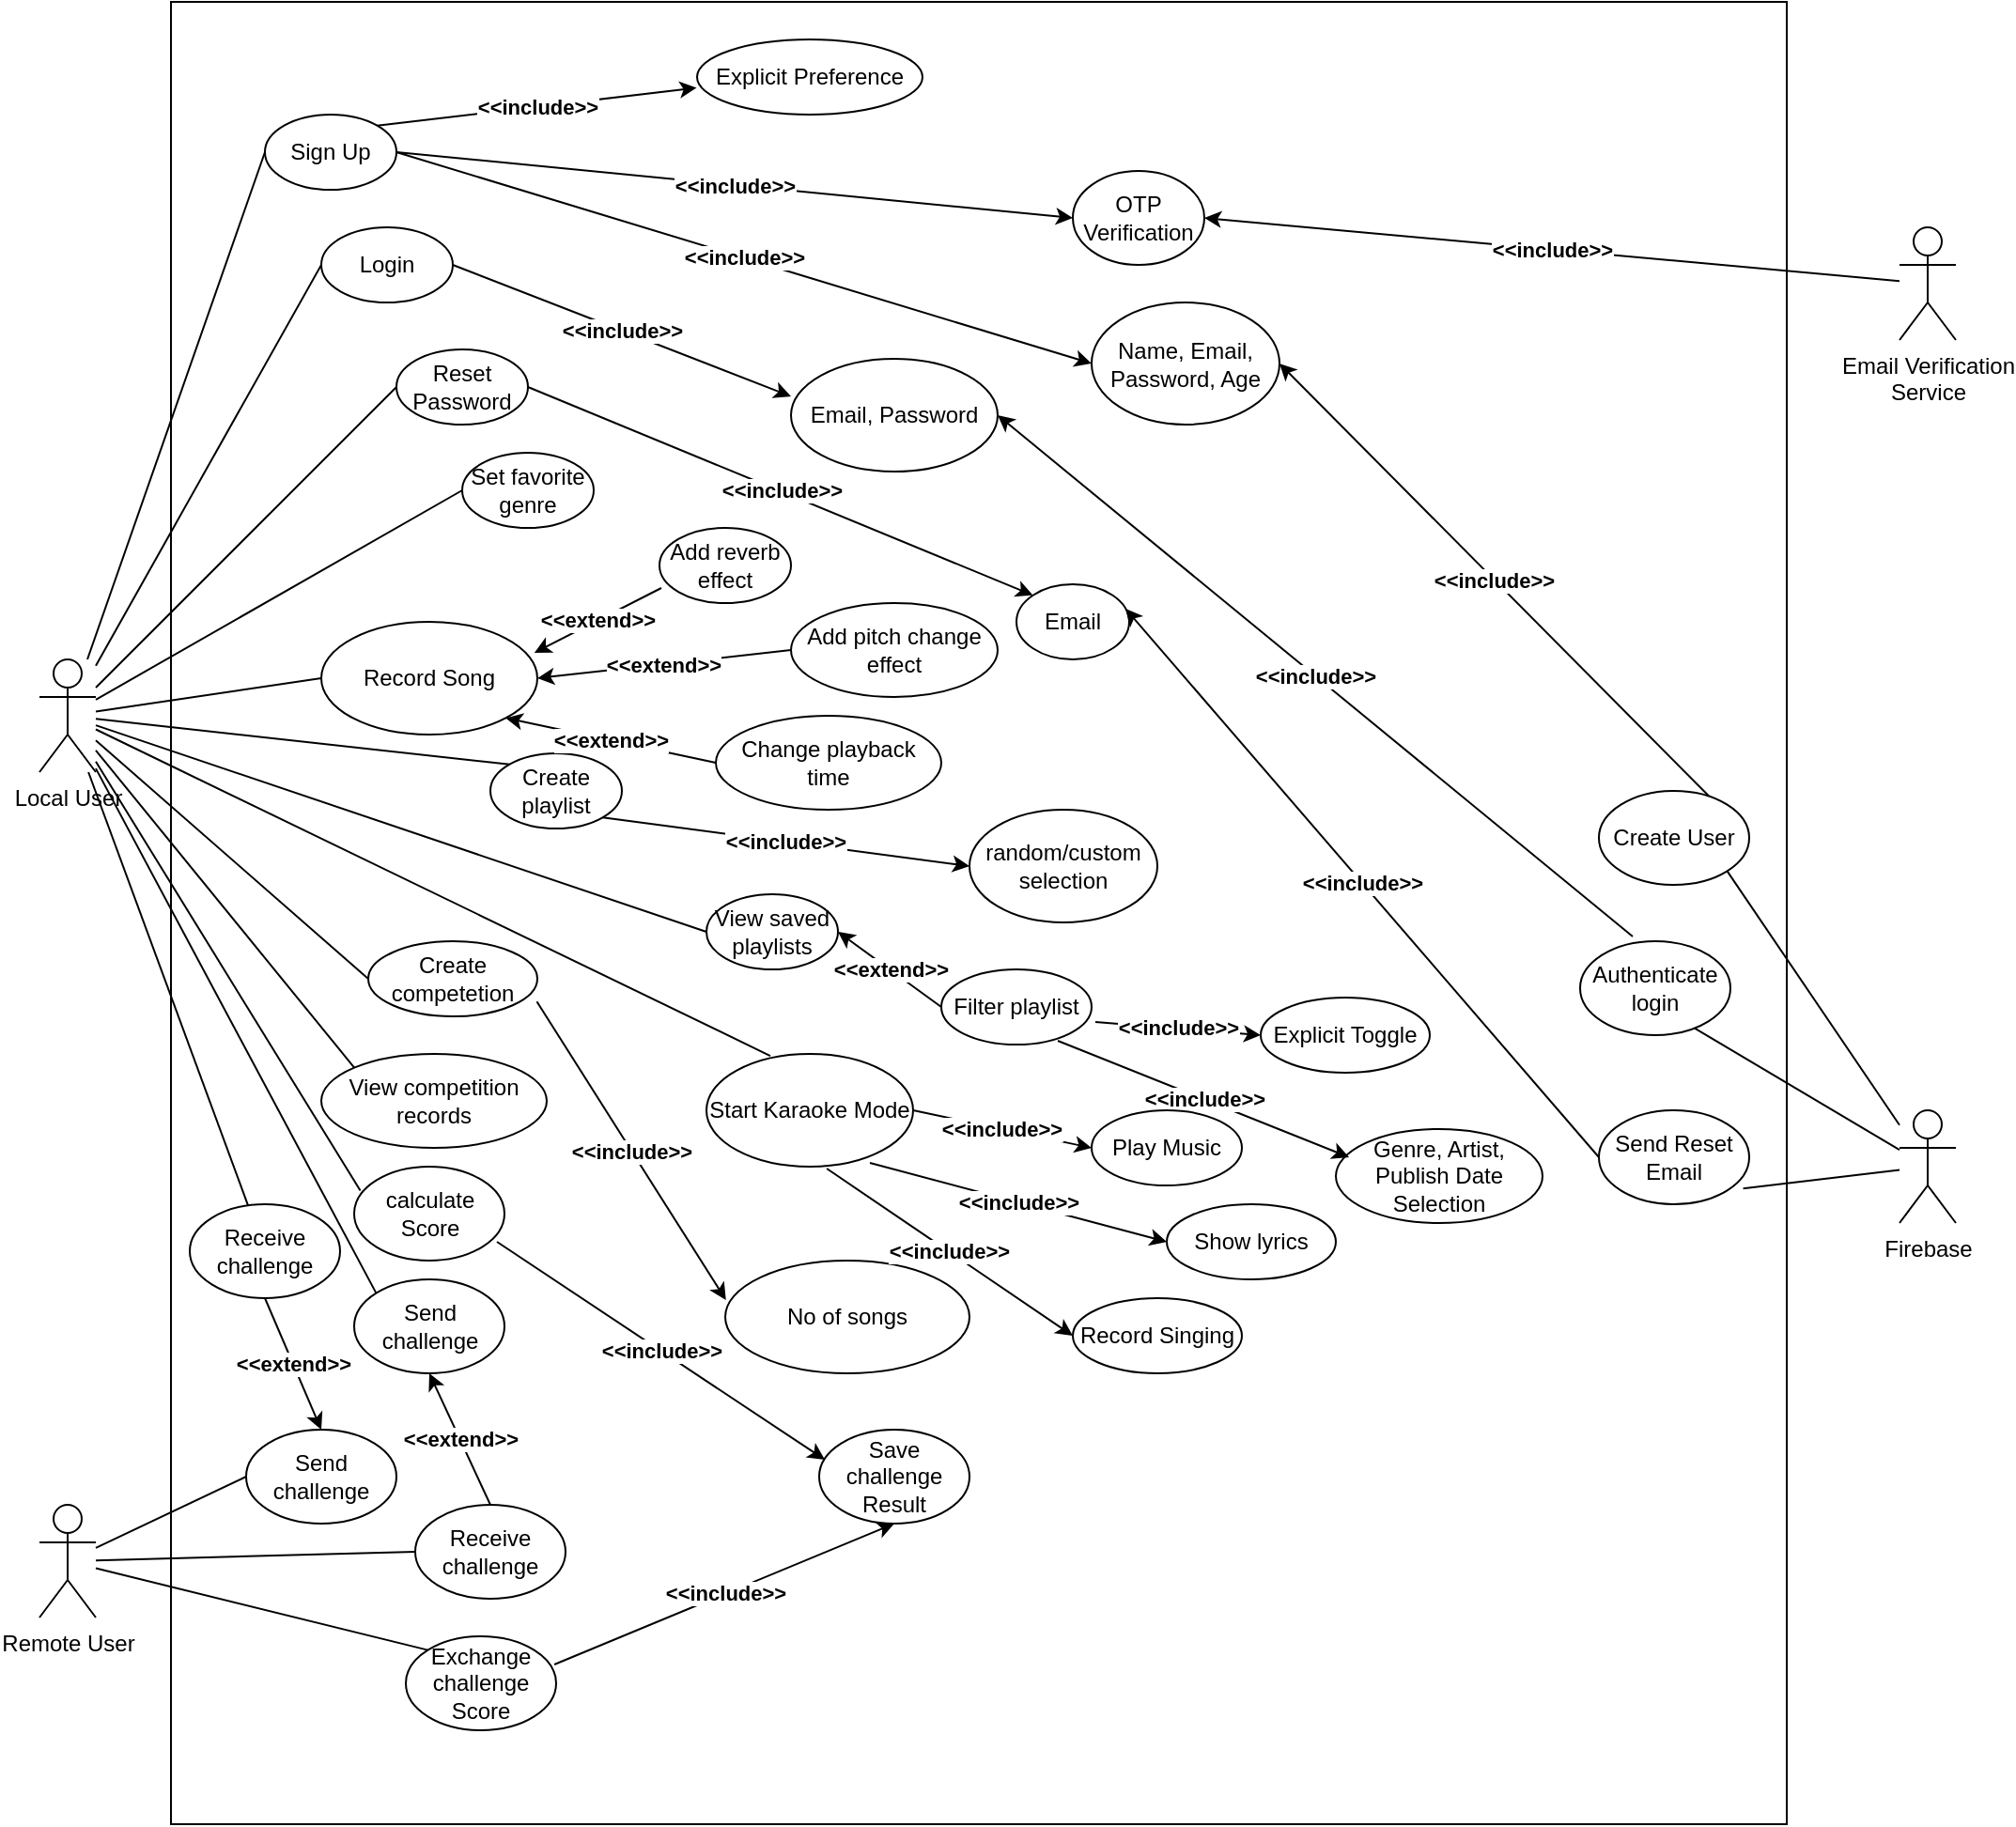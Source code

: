 <mxfile version="17.1.3" type="github">
  <diagram id="2ZfzH0S7zcMxqfZ5n5ro" name="Page-1">
    <mxGraphModel dx="784" dy="1104" grid="1" gridSize="10" guides="1" tooltips="1" connect="1" arrows="1" fold="1" page="1" pageScale="1" pageWidth="1100" pageHeight="1100" math="0" shadow="0">
      <root>
        <mxCell id="0" />
        <mxCell id="1" parent="0" />
        <mxCell id="YbTaxgyRkn1RMPvg63sF-40" value="" style="rounded=0;whiteSpace=wrap;html=1;fillColor=none;" vertex="1" parent="1">
          <mxGeometry x="110" y="40" width="860" height="970" as="geometry" />
        </mxCell>
        <mxCell id="YbTaxgyRkn1RMPvg63sF-2" value="Local User" style="shape=umlActor;verticalLabelPosition=bottom;verticalAlign=top;html=1;outlineConnect=0;fillColor=none;" vertex="1" parent="1">
          <mxGeometry x="40" y="390" width="30" height="60" as="geometry" />
        </mxCell>
        <mxCell id="YbTaxgyRkn1RMPvg63sF-6" value="Reset Password" style="ellipse;whiteSpace=wrap;html=1;fillColor=none;" vertex="1" parent="1">
          <mxGeometry x="230" y="225" width="70" height="40" as="geometry" />
        </mxCell>
        <mxCell id="YbTaxgyRkn1RMPvg63sF-7" value="Login" style="ellipse;whiteSpace=wrap;html=1;fillColor=none;" vertex="1" parent="1">
          <mxGeometry x="190" y="160" width="70" height="40" as="geometry" />
        </mxCell>
        <mxCell id="YbTaxgyRkn1RMPvg63sF-8" value="Sign Up" style="ellipse;whiteSpace=wrap;html=1;fillColor=none;" vertex="1" parent="1">
          <mxGeometry x="160" y="100" width="70" height="40" as="geometry" />
        </mxCell>
        <mxCell id="YbTaxgyRkn1RMPvg63sF-9" value="Name, Email, Password, Age" style="ellipse;whiteSpace=wrap;html=1;fillColor=none;" vertex="1" parent="1">
          <mxGeometry x="600" y="200" width="100" height="65" as="geometry" />
        </mxCell>
        <mxCell id="YbTaxgyRkn1RMPvg63sF-10" value="Email, Password" style="ellipse;whiteSpace=wrap;html=1;fillColor=none;" vertex="1" parent="1">
          <mxGeometry x="440" y="230" width="110" height="60" as="geometry" />
        </mxCell>
        <object label="&amp;lt;&amp;lt;include&amp;gt;&amp;gt;" id="YbTaxgyRkn1RMPvg63sF-28">
          <mxCell style="endArrow=classic;html=1;rounded=0;exitX=1;exitY=0.5;exitDx=0;exitDy=0;entryX=0;entryY=0.5;entryDx=0;entryDy=0;fontStyle=1" edge="1" parent="1" source="YbTaxgyRkn1RMPvg63sF-8" target="YbTaxgyRkn1RMPvg63sF-9">
            <mxGeometry width="50" height="50" relative="1" as="geometry">
              <mxPoint x="340" y="340" as="sourcePoint" />
              <mxPoint x="390" y="290" as="targetPoint" />
            </mxGeometry>
          </mxCell>
        </object>
        <mxCell id="YbTaxgyRkn1RMPvg63sF-37" value="&amp;lt;&amp;lt;include&amp;gt;&amp;gt;" style="endArrow=classic;html=1;rounded=0;exitX=1;exitY=0.5;exitDx=0;exitDy=0;fontStyle=1;entryX=0;entryY=0.333;entryDx=0;entryDy=0;entryPerimeter=0;" edge="1" parent="1" source="YbTaxgyRkn1RMPvg63sF-7" target="YbTaxgyRkn1RMPvg63sF-10">
          <mxGeometry width="50" height="50" relative="1" as="geometry">
            <mxPoint x="260" y="280" as="sourcePoint" />
            <mxPoint x="430" y="330" as="targetPoint" />
          </mxGeometry>
        </mxCell>
        <mxCell id="YbTaxgyRkn1RMPvg63sF-38" value="&amp;lt;&amp;lt;include&amp;gt;&amp;gt;" style="endArrow=classic;html=1;rounded=0;exitX=1;exitY=0.5;exitDx=0;exitDy=0;entryX=0;entryY=0;entryDx=0;entryDy=0;fontStyle=1" edge="1" parent="1" source="YbTaxgyRkn1RMPvg63sF-6" target="YbTaxgyRkn1RMPvg63sF-58">
          <mxGeometry width="50" height="50" relative="1" as="geometry">
            <mxPoint x="270" y="290" as="sourcePoint" />
            <mxPoint x="470" y="364" as="targetPoint" />
          </mxGeometry>
        </mxCell>
        <mxCell id="YbTaxgyRkn1RMPvg63sF-41" value="Explicit Preference" style="ellipse;whiteSpace=wrap;html=1;fillColor=none;" vertex="1" parent="1">
          <mxGeometry x="390" y="60" width="120" height="40" as="geometry" />
        </mxCell>
        <object label="&amp;lt;&amp;lt;include&amp;gt;&amp;gt;" id="YbTaxgyRkn1RMPvg63sF-42">
          <mxCell style="endArrow=classic;html=1;rounded=0;exitX=1;exitY=0;exitDx=0;exitDy=0;entryX=-0.002;entryY=0.644;entryDx=0;entryDy=0;fontStyle=1;entryPerimeter=0;" edge="1" parent="1" source="YbTaxgyRkn1RMPvg63sF-8" target="YbTaxgyRkn1RMPvg63sF-41">
            <mxGeometry width="50" height="50" relative="1" as="geometry">
              <mxPoint x="260.0" y="280.0" as="sourcePoint" />
              <mxPoint x="470.0" y="280.0" as="targetPoint" />
            </mxGeometry>
          </mxCell>
        </object>
        <mxCell id="YbTaxgyRkn1RMPvg63sF-43" value="Set favorite genre" style="ellipse;whiteSpace=wrap;html=1;fillColor=none;" vertex="1" parent="1">
          <mxGeometry x="265" y="280" width="70" height="40" as="geometry" />
        </mxCell>
        <mxCell id="YbTaxgyRkn1RMPvg63sF-46" value="" style="endArrow=none;html=1;rounded=0;entryX=0;entryY=0.5;entryDx=0;entryDy=0;" edge="1" parent="1" source="YbTaxgyRkn1RMPvg63sF-2" target="YbTaxgyRkn1RMPvg63sF-43">
          <mxGeometry width="50" height="50" relative="1" as="geometry">
            <mxPoint x="380" y="660" as="sourcePoint" />
            <mxPoint x="430" y="610" as="targetPoint" />
          </mxGeometry>
        </mxCell>
        <mxCell id="YbTaxgyRkn1RMPvg63sF-47" value="" style="endArrow=none;html=1;rounded=0;entryX=0;entryY=0.5;entryDx=0;entryDy=0;" edge="1" parent="1" source="YbTaxgyRkn1RMPvg63sF-2" target="YbTaxgyRkn1RMPvg63sF-6">
          <mxGeometry width="50" height="50" relative="1" as="geometry">
            <mxPoint x="110" y="348.947" as="sourcePoint" />
            <mxPoint x="190.0" y="450.0" as="targetPoint" />
          </mxGeometry>
        </mxCell>
        <mxCell id="YbTaxgyRkn1RMPvg63sF-48" value="" style="endArrow=none;html=1;rounded=0;entryX=0;entryY=0.5;entryDx=0;entryDy=0;" edge="1" parent="1" source="YbTaxgyRkn1RMPvg63sF-2" target="YbTaxgyRkn1RMPvg63sF-8">
          <mxGeometry width="50" height="50" relative="1" as="geometry">
            <mxPoint x="120" y="358.947" as="sourcePoint" />
            <mxPoint x="200.0" y="460.0" as="targetPoint" />
          </mxGeometry>
        </mxCell>
        <mxCell id="YbTaxgyRkn1RMPvg63sF-49" value="" style="endArrow=none;html=1;rounded=0;entryX=0;entryY=0.5;entryDx=0;entryDy=0;" edge="1" parent="1" source="YbTaxgyRkn1RMPvg63sF-2" target="YbTaxgyRkn1RMPvg63sF-7">
          <mxGeometry width="50" height="50" relative="1" as="geometry">
            <mxPoint x="130" y="368.947" as="sourcePoint" />
            <mxPoint x="210.0" y="470.0" as="targetPoint" />
          </mxGeometry>
        </mxCell>
        <mxCell id="YbTaxgyRkn1RMPvg63sF-50" value="View saved playlists" style="ellipse;whiteSpace=wrap;html=1;fillColor=none;" vertex="1" parent="1">
          <mxGeometry x="395" y="515" width="70" height="40" as="geometry" />
        </mxCell>
        <mxCell id="YbTaxgyRkn1RMPvg63sF-51" value="View competition records" style="ellipse;whiteSpace=wrap;html=1;fillColor=none;" vertex="1" parent="1">
          <mxGeometry x="190" y="600" width="120" height="50" as="geometry" />
        </mxCell>
        <mxCell id="YbTaxgyRkn1RMPvg63sF-52" value="" style="endArrow=none;html=1;rounded=0;entryX=0;entryY=0.5;entryDx=0;entryDy=0;" edge="1" parent="1" source="YbTaxgyRkn1RMPvg63sF-2" target="YbTaxgyRkn1RMPvg63sF-50">
          <mxGeometry width="50" height="50" relative="1" as="geometry">
            <mxPoint x="110" y="337.5" as="sourcePoint" />
            <mxPoint x="255" y="410.0" as="targetPoint" />
          </mxGeometry>
        </mxCell>
        <mxCell id="YbTaxgyRkn1RMPvg63sF-53" value="" style="endArrow=none;html=1;rounded=0;entryX=0;entryY=0;entryDx=0;entryDy=0;" edge="1" parent="1" source="YbTaxgyRkn1RMPvg63sF-2" target="YbTaxgyRkn1RMPvg63sF-51">
          <mxGeometry width="50" height="50" relative="1" as="geometry">
            <mxPoint x="120" y="347.5" as="sourcePoint" />
            <mxPoint x="265" y="420.0" as="targetPoint" />
          </mxGeometry>
        </mxCell>
        <mxCell id="YbTaxgyRkn1RMPvg63sF-54" value="Create playlist" style="ellipse;whiteSpace=wrap;html=1;fillColor=none;" vertex="1" parent="1">
          <mxGeometry x="280" y="440" width="70" height="40" as="geometry" />
        </mxCell>
        <mxCell id="YbTaxgyRkn1RMPvg63sF-55" value="" style="endArrow=none;html=1;rounded=0;entryX=0;entryY=0;entryDx=0;entryDy=0;" edge="1" parent="1" source="YbTaxgyRkn1RMPvg63sF-2" target="YbTaxgyRkn1RMPvg63sF-54">
          <mxGeometry width="50" height="50" relative="1" as="geometry">
            <mxPoint x="380" y="660" as="sourcePoint" />
            <mxPoint x="430" y="610" as="targetPoint" />
          </mxGeometry>
        </mxCell>
        <mxCell id="YbTaxgyRkn1RMPvg63sF-56" value="Create competetion" style="ellipse;whiteSpace=wrap;html=1;fillColor=none;" vertex="1" parent="1">
          <mxGeometry x="215" y="540" width="90" height="40" as="geometry" />
        </mxCell>
        <mxCell id="YbTaxgyRkn1RMPvg63sF-57" value="" style="endArrow=none;html=1;rounded=0;entryX=0;entryY=0.5;entryDx=0;entryDy=0;" edge="1" parent="1" source="YbTaxgyRkn1RMPvg63sF-2" target="YbTaxgyRkn1RMPvg63sF-56">
          <mxGeometry width="50" height="50" relative="1" as="geometry">
            <mxPoint x="109.082" y="360.0" as="sourcePoint" />
            <mxPoint x="210.0" y="575.0" as="targetPoint" />
          </mxGeometry>
        </mxCell>
        <mxCell id="YbTaxgyRkn1RMPvg63sF-58" value="Email" style="ellipse;whiteSpace=wrap;html=1;fillColor=none;" vertex="1" parent="1">
          <mxGeometry x="560" y="350" width="60" height="40" as="geometry" />
        </mxCell>
        <mxCell id="YbTaxgyRkn1RMPvg63sF-59" value="OTP Verification" style="ellipse;whiteSpace=wrap;html=1;fillColor=none;" vertex="1" parent="1">
          <mxGeometry x="590" y="130" width="70" height="50" as="geometry" />
        </mxCell>
        <object label="&amp;lt;&amp;lt;include&amp;gt;&amp;gt;" id="YbTaxgyRkn1RMPvg63sF-60">
          <mxCell style="endArrow=classic;html=1;rounded=0;exitX=1;exitY=0.5;exitDx=0;exitDy=0;entryX=0;entryY=0.5;entryDx=0;entryDy=0;fontStyle=1" edge="1" parent="1" source="YbTaxgyRkn1RMPvg63sF-8" target="YbTaxgyRkn1RMPvg63sF-59">
            <mxGeometry width="50" height="50" relative="1" as="geometry">
              <mxPoint x="210" y="250.0" as="sourcePoint" />
              <mxPoint x="360.0" y="297.5" as="targetPoint" />
            </mxGeometry>
          </mxCell>
        </object>
        <mxCell id="YbTaxgyRkn1RMPvg63sF-62" value="Email Verification&lt;br&gt;Service" style="shape=umlActor;verticalLabelPosition=bottom;verticalAlign=top;html=1;outlineConnect=0;fillColor=none;" vertex="1" parent="1">
          <mxGeometry x="1030" y="160" width="30" height="60" as="geometry" />
        </mxCell>
        <object label="&amp;lt;&amp;lt;include&amp;gt;&amp;gt;" id="YbTaxgyRkn1RMPvg63sF-65">
          <mxCell style="endArrow=classic;html=1;rounded=0;entryX=1;entryY=0.5;entryDx=0;entryDy=0;fontStyle=1" edge="1" parent="1" source="YbTaxgyRkn1RMPvg63sF-62" target="YbTaxgyRkn1RMPvg63sF-59">
            <mxGeometry width="50" height="50" relative="1" as="geometry">
              <mxPoint x="510" y="135.0" as="sourcePoint" />
              <mxPoint x="660.0" y="182.5" as="targetPoint" />
            </mxGeometry>
          </mxCell>
        </object>
        <mxCell id="YbTaxgyRkn1RMPvg63sF-70" value="Remote User" style="shape=umlActor;verticalLabelPosition=bottom;verticalAlign=top;html=1;outlineConnect=0;fillColor=none;" vertex="1" parent="1">
          <mxGeometry x="40" y="840" width="30" height="60" as="geometry" />
        </mxCell>
        <mxCell id="YbTaxgyRkn1RMPvg63sF-71" value="random/custom selection" style="ellipse;whiteSpace=wrap;html=1;fillColor=none;" vertex="1" parent="1">
          <mxGeometry x="535" y="470" width="100" height="60" as="geometry" />
        </mxCell>
        <mxCell id="YbTaxgyRkn1RMPvg63sF-72" value="&amp;lt;&amp;lt;include&amp;gt;&amp;gt;" style="endArrow=classic;html=1;rounded=0;exitX=1;exitY=1;exitDx=0;exitDy=0;entryX=0;entryY=0.5;entryDx=0;entryDy=0;fontStyle=1" edge="1" parent="1" source="YbTaxgyRkn1RMPvg63sF-54" target="YbTaxgyRkn1RMPvg63sF-71">
          <mxGeometry width="50" height="50" relative="1" as="geometry">
            <mxPoint x="340" y="530.0" as="sourcePoint" />
            <mxPoint x="438.998" y="565.719" as="targetPoint" />
          </mxGeometry>
        </mxCell>
        <mxCell id="YbTaxgyRkn1RMPvg63sF-73" value="No of songs" style="ellipse;whiteSpace=wrap;html=1;fillColor=none;" vertex="1" parent="1">
          <mxGeometry x="405" y="710" width="130" height="60" as="geometry" />
        </mxCell>
        <mxCell id="YbTaxgyRkn1RMPvg63sF-74" value="&amp;lt;&amp;lt;include&amp;gt;&amp;gt;" style="endArrow=classic;html=1;rounded=0;exitX=0.997;exitY=0.804;exitDx=0;exitDy=0;entryX=0.003;entryY=0.35;entryDx=0;entryDy=0;fontStyle=1;exitPerimeter=0;entryPerimeter=0;" edge="1" parent="1" source="YbTaxgyRkn1RMPvg63sF-56" target="YbTaxgyRkn1RMPvg63sF-73">
          <mxGeometry width="50" height="50" relative="1" as="geometry">
            <mxPoint x="274.711" y="540.002" as="sourcePoint" />
            <mxPoint x="375.28" y="565.68" as="targetPoint" />
          </mxGeometry>
        </mxCell>
        <mxCell id="YbTaxgyRkn1RMPvg63sF-75" value="Filter playlist" style="ellipse;whiteSpace=wrap;html=1;fillColor=none;" vertex="1" parent="1">
          <mxGeometry x="520" y="555" width="80" height="40" as="geometry" />
        </mxCell>
        <mxCell id="YbTaxgyRkn1RMPvg63sF-76" value="&amp;lt;&amp;lt;extend&amp;gt;&amp;gt;" style="endArrow=classic;html=1;rounded=0;exitX=0;exitY=0.5;exitDx=0;exitDy=0;entryX=1;entryY=0.5;entryDx=0;entryDy=0;fontStyle=1" edge="1" parent="1" source="YbTaxgyRkn1RMPvg63sF-75" target="YbTaxgyRkn1RMPvg63sF-50">
          <mxGeometry width="50" height="50" relative="1" as="geometry">
            <mxPoint x="390.001" y="444.322" as="sourcePoint" />
            <mxPoint x="490.57" y="470.0" as="targetPoint" />
          </mxGeometry>
        </mxCell>
        <mxCell id="YbTaxgyRkn1RMPvg63sF-77" value="Send challenge" style="ellipse;whiteSpace=wrap;html=1;fillColor=none;" vertex="1" parent="1">
          <mxGeometry x="150" y="800" width="80" height="50" as="geometry" />
        </mxCell>
        <mxCell id="YbTaxgyRkn1RMPvg63sF-78" value="Receive challenge" style="ellipse;whiteSpace=wrap;html=1;fillColor=none;" vertex="1" parent="1">
          <mxGeometry x="240" y="840" width="80" height="50" as="geometry" />
        </mxCell>
        <mxCell id="YbTaxgyRkn1RMPvg63sF-79" value="Receive challenge" style="ellipse;whiteSpace=wrap;html=1;fillColor=none;" vertex="1" parent="1">
          <mxGeometry x="120" y="680" width="80" height="50" as="geometry" />
        </mxCell>
        <mxCell id="YbTaxgyRkn1RMPvg63sF-80" value="Send challenge" style="ellipse;whiteSpace=wrap;html=1;fillColor=none;" vertex="1" parent="1">
          <mxGeometry x="207.5" y="720" width="80" height="50" as="geometry" />
        </mxCell>
        <mxCell id="YbTaxgyRkn1RMPvg63sF-82" value="" style="endArrow=none;html=1;rounded=0;entryX=0;entryY=0;entryDx=0;entryDy=0;" edge="1" parent="1" source="YbTaxgyRkn1RMPvg63sF-2" target="YbTaxgyRkn1RMPvg63sF-80">
          <mxGeometry width="50" height="50" relative="1" as="geometry">
            <mxPoint x="40" y="429.997" as="sourcePoint" />
            <mxPoint x="205" y="640.83" as="targetPoint" />
          </mxGeometry>
        </mxCell>
        <mxCell id="YbTaxgyRkn1RMPvg63sF-83" value="" style="endArrow=none;html=1;rounded=0;" edge="1" parent="1" source="YbTaxgyRkn1RMPvg63sF-2" target="YbTaxgyRkn1RMPvg63sF-79">
          <mxGeometry width="50" height="50" relative="1" as="geometry">
            <mxPoint x="90" y="399.167" as="sourcePoint" />
            <mxPoint x="255" y="610" as="targetPoint" />
          </mxGeometry>
        </mxCell>
        <mxCell id="YbTaxgyRkn1RMPvg63sF-84" value="" style="endArrow=none;html=1;rounded=0;entryX=0;entryY=0.5;entryDx=0;entryDy=0;" edge="1" parent="1" source="YbTaxgyRkn1RMPvg63sF-70" target="YbTaxgyRkn1RMPvg63sF-78">
          <mxGeometry width="50" height="50" relative="1" as="geometry">
            <mxPoint x="100" y="289.167" as="sourcePoint" />
            <mxPoint x="265" y="500" as="targetPoint" />
          </mxGeometry>
        </mxCell>
        <mxCell id="YbTaxgyRkn1RMPvg63sF-85" value="" style="endArrow=none;html=1;rounded=0;entryX=0;entryY=0.5;entryDx=0;entryDy=0;" edge="1" parent="1" source="YbTaxgyRkn1RMPvg63sF-70" target="YbTaxgyRkn1RMPvg63sF-77">
          <mxGeometry width="50" height="50" relative="1" as="geometry">
            <mxPoint x="80" y="669.318" as="sourcePoint" />
            <mxPoint x="175" y="665" as="targetPoint" />
          </mxGeometry>
        </mxCell>
        <mxCell id="YbTaxgyRkn1RMPvg63sF-88" value="Firebase" style="shape=umlActor;verticalLabelPosition=bottom;verticalAlign=top;html=1;outlineConnect=0;fillColor=none;" vertex="1" parent="1">
          <mxGeometry x="1030" y="630" width="30" height="60" as="geometry" />
        </mxCell>
        <mxCell id="YbTaxgyRkn1RMPvg63sF-91" value="calculate Score" style="ellipse;whiteSpace=wrap;html=1;fillColor=none;" vertex="1" parent="1">
          <mxGeometry x="207.5" y="660" width="80" height="50" as="geometry" />
        </mxCell>
        <mxCell id="YbTaxgyRkn1RMPvg63sF-93" value="" style="endArrow=none;html=1;rounded=0;exitX=0.041;exitY=0.255;exitDx=0;exitDy=0;exitPerimeter=0;" edge="1" parent="1" source="YbTaxgyRkn1RMPvg63sF-91" target="YbTaxgyRkn1RMPvg63sF-2">
          <mxGeometry width="50" height="50" relative="1" as="geometry">
            <mxPoint x="390" y="710" as="sourcePoint" />
            <mxPoint x="440" y="660" as="targetPoint" />
          </mxGeometry>
        </mxCell>
        <mxCell id="YbTaxgyRkn1RMPvg63sF-94" value="Exchange challenge Score" style="ellipse;whiteSpace=wrap;html=1;fillColor=none;" vertex="1" parent="1">
          <mxGeometry x="235" y="910" width="80" height="50" as="geometry" />
        </mxCell>
        <mxCell id="YbTaxgyRkn1RMPvg63sF-95" value="" style="endArrow=none;html=1;rounded=0;entryX=0;entryY=0;entryDx=0;entryDy=0;" edge="1" parent="1" source="YbTaxgyRkn1RMPvg63sF-70" target="YbTaxgyRkn1RMPvg63sF-94">
          <mxGeometry width="50" height="50" relative="1" as="geometry">
            <mxPoint x="80" y="679.667" as="sourcePoint" />
            <mxPoint x="290.0" y="815" as="targetPoint" />
          </mxGeometry>
        </mxCell>
        <mxCell id="YbTaxgyRkn1RMPvg63sF-96" value="Authenticate login" style="ellipse;whiteSpace=wrap;html=1;fillColor=none;" vertex="1" parent="1">
          <mxGeometry x="860" y="540" width="80" height="50" as="geometry" />
        </mxCell>
        <mxCell id="YbTaxgyRkn1RMPvg63sF-97" value="&amp;lt;&amp;lt;include&amp;gt;&amp;gt;" style="endArrow=classic;html=1;rounded=0;entryX=1;entryY=0.5;entryDx=0;entryDy=0;exitX=0.35;exitY=-0.051;exitDx=0;exitDy=0;exitPerimeter=0;fontStyle=1;endFill=1;" edge="1" parent="1" source="YbTaxgyRkn1RMPvg63sF-96" target="YbTaxgyRkn1RMPvg63sF-10">
          <mxGeometry width="50" height="50" relative="1" as="geometry">
            <mxPoint x="390" y="710" as="sourcePoint" />
            <mxPoint x="440" y="660" as="targetPoint" />
          </mxGeometry>
        </mxCell>
        <mxCell id="YbTaxgyRkn1RMPvg63sF-98" value="" style="endArrow=none;html=1;rounded=0;entryX=0.762;entryY=0.926;entryDx=0;entryDy=0;entryPerimeter=0;" edge="1" parent="1" source="YbTaxgyRkn1RMPvg63sF-88" target="YbTaxgyRkn1RMPvg63sF-96">
          <mxGeometry width="50" height="50" relative="1" as="geometry">
            <mxPoint x="390" y="590" as="sourcePoint" />
            <mxPoint x="440" y="540" as="targetPoint" />
          </mxGeometry>
        </mxCell>
        <mxCell id="YbTaxgyRkn1RMPvg63sF-99" value="Create User" style="ellipse;whiteSpace=wrap;html=1;fillColor=none;" vertex="1" parent="1">
          <mxGeometry x="870" y="460" width="80" height="50" as="geometry" />
        </mxCell>
        <mxCell id="YbTaxgyRkn1RMPvg63sF-100" value="" style="endArrow=none;html=1;rounded=0;entryX=1;entryY=1;entryDx=0;entryDy=0;" edge="1" parent="1" source="YbTaxgyRkn1RMPvg63sF-88" target="YbTaxgyRkn1RMPvg63sF-99">
          <mxGeometry width="50" height="50" relative="1" as="geometry">
            <mxPoint x="390" y="590" as="sourcePoint" />
            <mxPoint x="440" y="540" as="targetPoint" />
          </mxGeometry>
        </mxCell>
        <mxCell id="YbTaxgyRkn1RMPvg63sF-101" value="&amp;lt;&amp;lt;include&amp;gt;&amp;gt;" style="endArrow=classic;html=1;rounded=0;exitX=0.732;exitY=0.055;exitDx=0;exitDy=0;entryX=1;entryY=0.5;entryDx=0;entryDy=0;exitPerimeter=0;fontStyle=1" edge="1" parent="1" source="YbTaxgyRkn1RMPvg63sF-99" target="YbTaxgyRkn1RMPvg63sF-9">
          <mxGeometry width="50" height="50" relative="1" as="geometry">
            <mxPoint x="390" y="710" as="sourcePoint" />
            <mxPoint x="440" y="660" as="targetPoint" />
          </mxGeometry>
        </mxCell>
        <mxCell id="YbTaxgyRkn1RMPvg63sF-102" value="Send Reset Email" style="ellipse;whiteSpace=wrap;html=1;fillColor=none;" vertex="1" parent="1">
          <mxGeometry x="870" y="630" width="80" height="50" as="geometry" />
        </mxCell>
        <mxCell id="YbTaxgyRkn1RMPvg63sF-103" value="" style="endArrow=none;html=1;rounded=0;entryX=0.96;entryY=0.832;entryDx=0;entryDy=0;entryPerimeter=0;" edge="1" parent="1" source="YbTaxgyRkn1RMPvg63sF-88" target="YbTaxgyRkn1RMPvg63sF-102">
          <mxGeometry width="50" height="50" relative="1" as="geometry">
            <mxPoint x="390" y="590" as="sourcePoint" />
            <mxPoint x="440" y="540" as="targetPoint" />
          </mxGeometry>
        </mxCell>
        <mxCell id="YbTaxgyRkn1RMPvg63sF-104" value="&amp;lt;&amp;lt;include&amp;gt;&amp;gt;" style="endArrow=classic;html=1;rounded=0;entryX=0.967;entryY=0.325;entryDx=0;entryDy=0;exitX=0;exitY=0.5;exitDx=0;exitDy=0;fontStyle=1;endFill=1;entryPerimeter=0;" edge="1" parent="1" source="YbTaxgyRkn1RMPvg63sF-102" target="YbTaxgyRkn1RMPvg63sF-58">
          <mxGeometry width="50" height="50" relative="1" as="geometry">
            <mxPoint x="898" y="547.45" as="sourcePoint" />
            <mxPoint x="520" y="370" as="targetPoint" />
          </mxGeometry>
        </mxCell>
        <mxCell id="YbTaxgyRkn1RMPvg63sF-106" value="Save challenge Result" style="ellipse;whiteSpace=wrap;html=1;fillColor=none;" vertex="1" parent="1">
          <mxGeometry x="455" y="800" width="80" height="50" as="geometry" />
        </mxCell>
        <mxCell id="YbTaxgyRkn1RMPvg63sF-113" value="&amp;lt;&amp;lt;include&amp;gt;&amp;gt;" style="endArrow=classic;html=1;rounded=0;exitX=0.95;exitY=0.8;exitDx=0;exitDy=0;entryX=0.038;entryY=0.32;entryDx=0;entryDy=0;fontStyle=1;exitPerimeter=0;entryPerimeter=0;" edge="1" parent="1" source="YbTaxgyRkn1RMPvg63sF-91" target="YbTaxgyRkn1RMPvg63sF-106">
          <mxGeometry width="50" height="50" relative="1" as="geometry">
            <mxPoint x="290" y="741.16" as="sourcePoint" />
            <mxPoint x="470.66" y="880" as="targetPoint" />
          </mxGeometry>
        </mxCell>
        <mxCell id="YbTaxgyRkn1RMPvg63sF-116" value="&amp;lt;&amp;lt;include&amp;gt;&amp;gt;" style="endArrow=classic;html=1;rounded=0;exitX=0.988;exitY=0.3;exitDx=0;exitDy=0;entryX=0.5;entryY=1;entryDx=0;entryDy=0;fontStyle=1;exitPerimeter=0;" edge="1" parent="1" source="YbTaxgyRkn1RMPvg63sF-94" target="YbTaxgyRkn1RMPvg63sF-106">
          <mxGeometry width="50" height="50" relative="1" as="geometry">
            <mxPoint x="427.96" y="777" as="sourcePoint" />
            <mxPoint x="460.0" y="813" as="targetPoint" />
          </mxGeometry>
        </mxCell>
        <mxCell id="YbTaxgyRkn1RMPvg63sF-117" value="&amp;lt;&amp;lt;extend&amp;gt;&amp;gt;" style="endArrow=classic;html=1;rounded=0;exitX=0.5;exitY=0;exitDx=0;exitDy=0;entryX=0.5;entryY=1;entryDx=0;entryDy=0;fontStyle=1" edge="1" parent="1" source="YbTaxgyRkn1RMPvg63sF-78" target="YbTaxgyRkn1RMPvg63sF-80">
          <mxGeometry width="50" height="50" relative="1" as="geometry">
            <mxPoint x="490" y="780" as="sourcePoint" />
            <mxPoint x="400" y="750" as="targetPoint" />
          </mxGeometry>
        </mxCell>
        <mxCell id="YbTaxgyRkn1RMPvg63sF-118" value="&amp;lt;&amp;lt;extend&amp;gt;&amp;gt;" style="endArrow=classic;html=1;rounded=0;exitX=0.5;exitY=1;exitDx=0;exitDy=0;entryX=0.5;entryY=0;entryDx=0;entryDy=0;fontStyle=1" edge="1" parent="1" source="YbTaxgyRkn1RMPvg63sF-79" target="YbTaxgyRkn1RMPvg63sF-77">
          <mxGeometry width="50" height="50" relative="1" as="geometry">
            <mxPoint x="325" y="680" as="sourcePoint" />
            <mxPoint x="310" y="620" as="targetPoint" />
          </mxGeometry>
        </mxCell>
        <mxCell id="YbTaxgyRkn1RMPvg63sF-119" value="Genre, Artist, Publish Date Selection" style="ellipse;whiteSpace=wrap;html=1;fillColor=none;" vertex="1" parent="1">
          <mxGeometry x="730" y="640" width="110" height="50" as="geometry" />
        </mxCell>
        <mxCell id="YbTaxgyRkn1RMPvg63sF-120" value="&amp;lt;&amp;lt;include&amp;gt;&amp;gt;" style="endArrow=classic;html=1;rounded=0;entryX=0.064;entryY=0.3;entryDx=0;entryDy=0;exitX=0.775;exitY=0.95;exitDx=0;exitDy=0;fontStyle=1;endFill=1;entryPerimeter=0;exitPerimeter=0;" edge="1" parent="1" source="YbTaxgyRkn1RMPvg63sF-75" target="YbTaxgyRkn1RMPvg63sF-119">
          <mxGeometry width="50" height="50" relative="1" as="geometry">
            <mxPoint x="880" y="665" as="sourcePoint" />
            <mxPoint x="548.02" y="443" as="targetPoint" />
          </mxGeometry>
        </mxCell>
        <mxCell id="YbTaxgyRkn1RMPvg63sF-123" value="Record Song" style="ellipse;whiteSpace=wrap;html=1;fillColor=none;" vertex="1" parent="1">
          <mxGeometry x="190" y="370" width="115" height="60" as="geometry" />
        </mxCell>
        <mxCell id="YbTaxgyRkn1RMPvg63sF-124" value="" style="endArrow=none;html=1;rounded=0;entryX=0;entryY=0.5;entryDx=0;entryDy=0;" edge="1" parent="1" source="YbTaxgyRkn1RMPvg63sF-2" target="YbTaxgyRkn1RMPvg63sF-123">
          <mxGeometry width="50" height="50" relative="1" as="geometry">
            <mxPoint x="80" y="421.429" as="sourcePoint" />
            <mxPoint x="275" y="310" as="targetPoint" />
          </mxGeometry>
        </mxCell>
        <mxCell id="YbTaxgyRkn1RMPvg63sF-127" value="Add reverb effect" style="ellipse;whiteSpace=wrap;html=1;fillColor=none;" vertex="1" parent="1">
          <mxGeometry x="370" y="320" width="70" height="40" as="geometry" />
        </mxCell>
        <mxCell id="YbTaxgyRkn1RMPvg63sF-128" value="Add pitch change effect" style="ellipse;whiteSpace=wrap;html=1;fillColor=none;" vertex="1" parent="1">
          <mxGeometry x="440" y="360" width="110" height="50" as="geometry" />
        </mxCell>
        <mxCell id="YbTaxgyRkn1RMPvg63sF-129" value="Change playback time" style="ellipse;whiteSpace=wrap;html=1;fillColor=none;" vertex="1" parent="1">
          <mxGeometry x="400" y="420" width="120" height="50" as="geometry" />
        </mxCell>
        <mxCell id="YbTaxgyRkn1RMPvg63sF-131" value="&amp;lt;&amp;lt;extend&amp;gt;&amp;gt;" style="endArrow=classic;html=1;rounded=0;exitX=0.014;exitY=0.8;exitDx=0;exitDy=0;entryX=0.986;entryY=0.275;entryDx=0;entryDy=0;fontStyle=1;exitPerimeter=0;entryPerimeter=0;" edge="1" parent="1" source="YbTaxgyRkn1RMPvg63sF-127" target="YbTaxgyRkn1RMPvg63sF-123">
          <mxGeometry width="50" height="50" relative="1" as="geometry">
            <mxPoint x="410" y="410" as="sourcePoint" />
            <mxPoint x="320" y="380" as="targetPoint" />
          </mxGeometry>
        </mxCell>
        <mxCell id="YbTaxgyRkn1RMPvg63sF-132" value="&amp;lt;&amp;lt;extend&amp;gt;&amp;gt;" style="endArrow=classic;html=1;rounded=0;exitX=0;exitY=0.5;exitDx=0;exitDy=0;entryX=1;entryY=0.5;entryDx=0;entryDy=0;fontStyle=1" edge="1" parent="1" source="YbTaxgyRkn1RMPvg63sF-128" target="YbTaxgyRkn1RMPvg63sF-123">
          <mxGeometry width="50" height="50" relative="1" as="geometry">
            <mxPoint x="420" y="420" as="sourcePoint" />
            <mxPoint x="330" y="390" as="targetPoint" />
          </mxGeometry>
        </mxCell>
        <mxCell id="YbTaxgyRkn1RMPvg63sF-133" value="&amp;lt;&amp;lt;extend&amp;gt;&amp;gt;" style="endArrow=classic;html=1;rounded=0;exitX=0;exitY=0.5;exitDx=0;exitDy=0;entryX=1;entryY=1;entryDx=0;entryDy=0;fontStyle=1" edge="1" parent="1" source="YbTaxgyRkn1RMPvg63sF-129" target="YbTaxgyRkn1RMPvg63sF-123">
          <mxGeometry width="50" height="50" relative="1" as="geometry">
            <mxPoint x="430" y="430" as="sourcePoint" />
            <mxPoint x="340" y="400" as="targetPoint" />
          </mxGeometry>
        </mxCell>
        <mxCell id="YbTaxgyRkn1RMPvg63sF-134" value="Start Karaoke Mode" style="ellipse;whiteSpace=wrap;html=1;fillColor=none;" vertex="1" parent="1">
          <mxGeometry x="395" y="600" width="110" height="60" as="geometry" />
        </mxCell>
        <mxCell id="YbTaxgyRkn1RMPvg63sF-135" value="" style="endArrow=none;html=1;rounded=0;entryX=0.309;entryY=0.017;entryDx=0;entryDy=0;entryPerimeter=0;" edge="1" parent="1" source="YbTaxgyRkn1RMPvg63sF-2" target="YbTaxgyRkn1RMPvg63sF-134">
          <mxGeometry width="50" height="50" relative="1" as="geometry">
            <mxPoint x="80" y="443.125" as="sourcePoint" />
            <mxPoint x="225" y="570" as="targetPoint" />
          </mxGeometry>
        </mxCell>
        <mxCell id="YbTaxgyRkn1RMPvg63sF-137" value="Play Music" style="ellipse;whiteSpace=wrap;html=1;fillColor=none;" vertex="1" parent="1">
          <mxGeometry x="600" y="630" width="80" height="40" as="geometry" />
        </mxCell>
        <mxCell id="YbTaxgyRkn1RMPvg63sF-138" value="Show lyrics" style="ellipse;whiteSpace=wrap;html=1;fillColor=none;" vertex="1" parent="1">
          <mxGeometry x="640" y="680" width="90" height="40" as="geometry" />
        </mxCell>
        <mxCell id="YbTaxgyRkn1RMPvg63sF-139" value="&amp;lt;&amp;lt;include&amp;gt;&amp;gt;" style="endArrow=classic;html=1;rounded=0;exitX=1;exitY=0.5;exitDx=0;exitDy=0;entryX=0;entryY=0.5;entryDx=0;entryDy=0;fontStyle=1;" edge="1" parent="1" source="YbTaxgyRkn1RMPvg63sF-134" target="YbTaxgyRkn1RMPvg63sF-137">
          <mxGeometry width="50" height="50" relative="1" as="geometry">
            <mxPoint x="314.73" y="582.16" as="sourcePoint" />
            <mxPoint x="415.39" y="741" as="targetPoint" />
          </mxGeometry>
        </mxCell>
        <mxCell id="YbTaxgyRkn1RMPvg63sF-140" value="&amp;lt;&amp;lt;include&amp;gt;&amp;gt;" style="endArrow=classic;html=1;rounded=0;exitX=0.791;exitY=0.967;exitDx=0;exitDy=0;entryX=0;entryY=0.5;entryDx=0;entryDy=0;fontStyle=1;exitPerimeter=0;" edge="1" parent="1" source="YbTaxgyRkn1RMPvg63sF-134" target="YbTaxgyRkn1RMPvg63sF-138">
          <mxGeometry width="50" height="50" relative="1" as="geometry">
            <mxPoint x="324.73" y="592.16" as="sourcePoint" />
            <mxPoint x="425.39" y="751" as="targetPoint" />
          </mxGeometry>
        </mxCell>
        <mxCell id="YbTaxgyRkn1RMPvg63sF-141" value="Record Singing" style="ellipse;whiteSpace=wrap;html=1;fillColor=none;" vertex="1" parent="1">
          <mxGeometry x="590" y="730" width="90" height="40" as="geometry" />
        </mxCell>
        <mxCell id="YbTaxgyRkn1RMPvg63sF-142" value="&amp;lt;&amp;lt;include&amp;gt;&amp;gt;" style="endArrow=classic;html=1;rounded=0;exitX=0.582;exitY=1.017;exitDx=0;exitDy=0;entryX=0;entryY=0.5;entryDx=0;entryDy=0;fontStyle=1;exitPerimeter=0;" edge="1" parent="1" source="YbTaxgyRkn1RMPvg63sF-134" target="YbTaxgyRkn1RMPvg63sF-141">
          <mxGeometry width="50" height="50" relative="1" as="geometry">
            <mxPoint x="492.01" y="668.02" as="sourcePoint" />
            <mxPoint x="650" y="710" as="targetPoint" />
          </mxGeometry>
        </mxCell>
        <mxCell id="YbTaxgyRkn1RMPvg63sF-143" value="Explicit Toggle" style="ellipse;whiteSpace=wrap;html=1;fillColor=none;" vertex="1" parent="1">
          <mxGeometry x="690" y="570" width="90" height="40" as="geometry" />
        </mxCell>
        <mxCell id="YbTaxgyRkn1RMPvg63sF-144" value="&amp;lt;&amp;lt;include&amp;gt;&amp;gt;" style="endArrow=classic;html=1;rounded=0;entryX=0;entryY=0.5;entryDx=0;entryDy=0;exitX=1.025;exitY=0.7;exitDx=0;exitDy=0;fontStyle=1;endFill=1;exitPerimeter=0;" edge="1" parent="1" source="YbTaxgyRkn1RMPvg63sF-75" target="YbTaxgyRkn1RMPvg63sF-143">
          <mxGeometry width="50" height="50" relative="1" as="geometry">
            <mxPoint x="632" y="603" as="sourcePoint" />
            <mxPoint x="737.04" y="651" as="targetPoint" />
          </mxGeometry>
        </mxCell>
      </root>
    </mxGraphModel>
  </diagram>
</mxfile>
